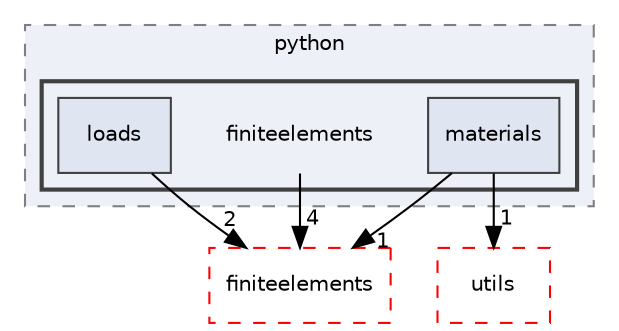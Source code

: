 digraph "finiteelements"
{
 // LATEX_PDF_SIZE
  edge [fontname="Helvetica",fontsize="10",labelfontname="Helvetica",labelfontsize="10"];
  node [fontname="Helvetica",fontsize="10",shape=record];
  compound=true
  subgraph clusterdir_6063e92d97cad5a47908d6a96069b24d {
    graph [ bgcolor="#edf0f7", pencolor="grey50", style="filled,dashed,", label="python", fontname="Helvetica", fontsize="10", URL="dir_6063e92d97cad5a47908d6a96069b24d.html"]
  subgraph clusterdir_3f77d910b8992c2715464d60b82eb4e5 {
    graph [ bgcolor="#edf0f7", pencolor="grey25", style="filled,bold,", label="", fontname="Helvetica", fontsize="10", URL="dir_3f77d910b8992c2715464d60b82eb4e5.html"]
    dir_3f77d910b8992c2715464d60b82eb4e5 [shape=plaintext, label="finiteelements"];
  dir_c7b8a1b1f3a03a2f9f2c98a714ac9649 [shape=box, label="loads", style="filled,", fillcolor="#dfe5f1", color="grey25", URL="dir_c7b8a1b1f3a03a2f9f2c98a714ac9649.html"];
  dir_1033b2e4d5e569ff29fa5cd78683f3e8 [shape=box, label="materials", style="filled,", fillcolor="#dfe5f1", color="grey25", URL="dir_1033b2e4d5e569ff29fa5cd78683f3e8.html"];
  }
  }
  dir_f5e28093cb075fb92f2345f7d8607df6 [shape=box, label="finiteelements", style="dashed,", fillcolor="#edf0f7", color="red", URL="dir_f5e28093cb075fb92f2345f7d8607df6.html"];
  dir_36505a9bfb81f81ed7a4e794d4cf597e [shape=box, label="utils", style="dashed,", fillcolor="#edf0f7", color="red", URL="dir_36505a9bfb81f81ed7a4e794d4cf597e.html"];
  dir_3f77d910b8992c2715464d60b82eb4e5->dir_f5e28093cb075fb92f2345f7d8607df6 [headlabel="4", labeldistance=1.5 headhref="dir_000012_000011.html"];
  dir_c7b8a1b1f3a03a2f9f2c98a714ac9649->dir_f5e28093cb075fb92f2345f7d8607df6 [headlabel="2", labeldistance=1.5 headhref="dir_000019_000011.html"];
  dir_1033b2e4d5e569ff29fa5cd78683f3e8->dir_36505a9bfb81f81ed7a4e794d4cf597e [headlabel="1", labeldistance=1.5 headhref="dir_000021_000029.html"];
  dir_1033b2e4d5e569ff29fa5cd78683f3e8->dir_f5e28093cb075fb92f2345f7d8607df6 [headlabel="1", labeldistance=1.5 headhref="dir_000021_000011.html"];
}
